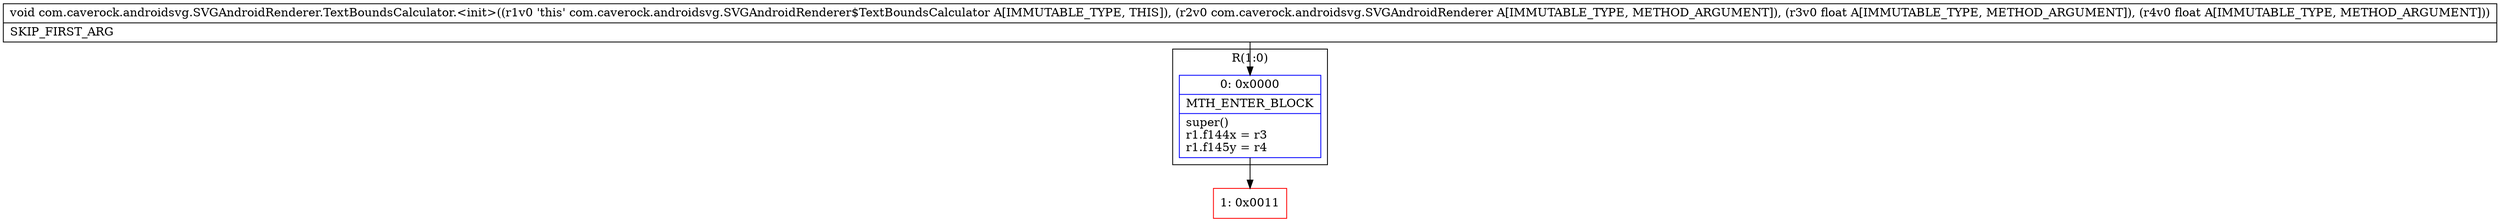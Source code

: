 digraph "CFG forcom.caverock.androidsvg.SVGAndroidRenderer.TextBoundsCalculator.\<init\>(Lcom\/caverock\/androidsvg\/SVGAndroidRenderer;FF)V" {
subgraph cluster_Region_1123078991 {
label = "R(1:0)";
node [shape=record,color=blue];
Node_0 [shape=record,label="{0\:\ 0x0000|MTH_ENTER_BLOCK\l|super()\lr1.f144x = r3\lr1.f145y = r4\l}"];
}
Node_1 [shape=record,color=red,label="{1\:\ 0x0011}"];
MethodNode[shape=record,label="{void com.caverock.androidsvg.SVGAndroidRenderer.TextBoundsCalculator.\<init\>((r1v0 'this' com.caverock.androidsvg.SVGAndroidRenderer$TextBoundsCalculator A[IMMUTABLE_TYPE, THIS]), (r2v0 com.caverock.androidsvg.SVGAndroidRenderer A[IMMUTABLE_TYPE, METHOD_ARGUMENT]), (r3v0 float A[IMMUTABLE_TYPE, METHOD_ARGUMENT]), (r4v0 float A[IMMUTABLE_TYPE, METHOD_ARGUMENT]))  | SKIP_FIRST_ARG\l}"];
MethodNode -> Node_0;
Node_0 -> Node_1;
}

